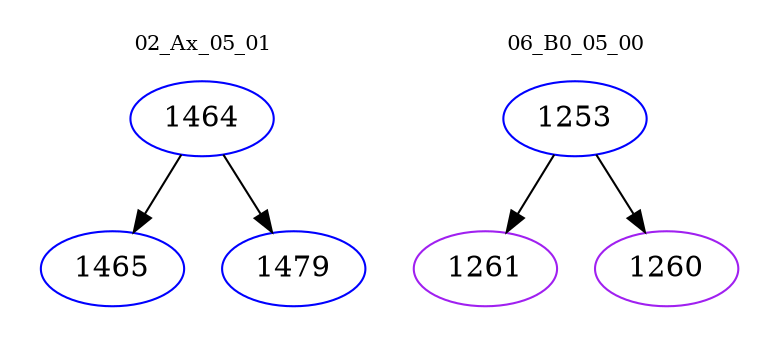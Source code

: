 digraph{
subgraph cluster_0 {
color = white
label = "02_Ax_05_01";
fontsize=10;
T0_1464 [label="1464", color="blue"]
T0_1464 -> T0_1465 [color="black"]
T0_1465 [label="1465", color="blue"]
T0_1464 -> T0_1479 [color="black"]
T0_1479 [label="1479", color="blue"]
}
subgraph cluster_1 {
color = white
label = "06_B0_05_00";
fontsize=10;
T1_1253 [label="1253", color="blue"]
T1_1253 -> T1_1261 [color="black"]
T1_1261 [label="1261", color="purple"]
T1_1253 -> T1_1260 [color="black"]
T1_1260 [label="1260", color="purple"]
}
}
